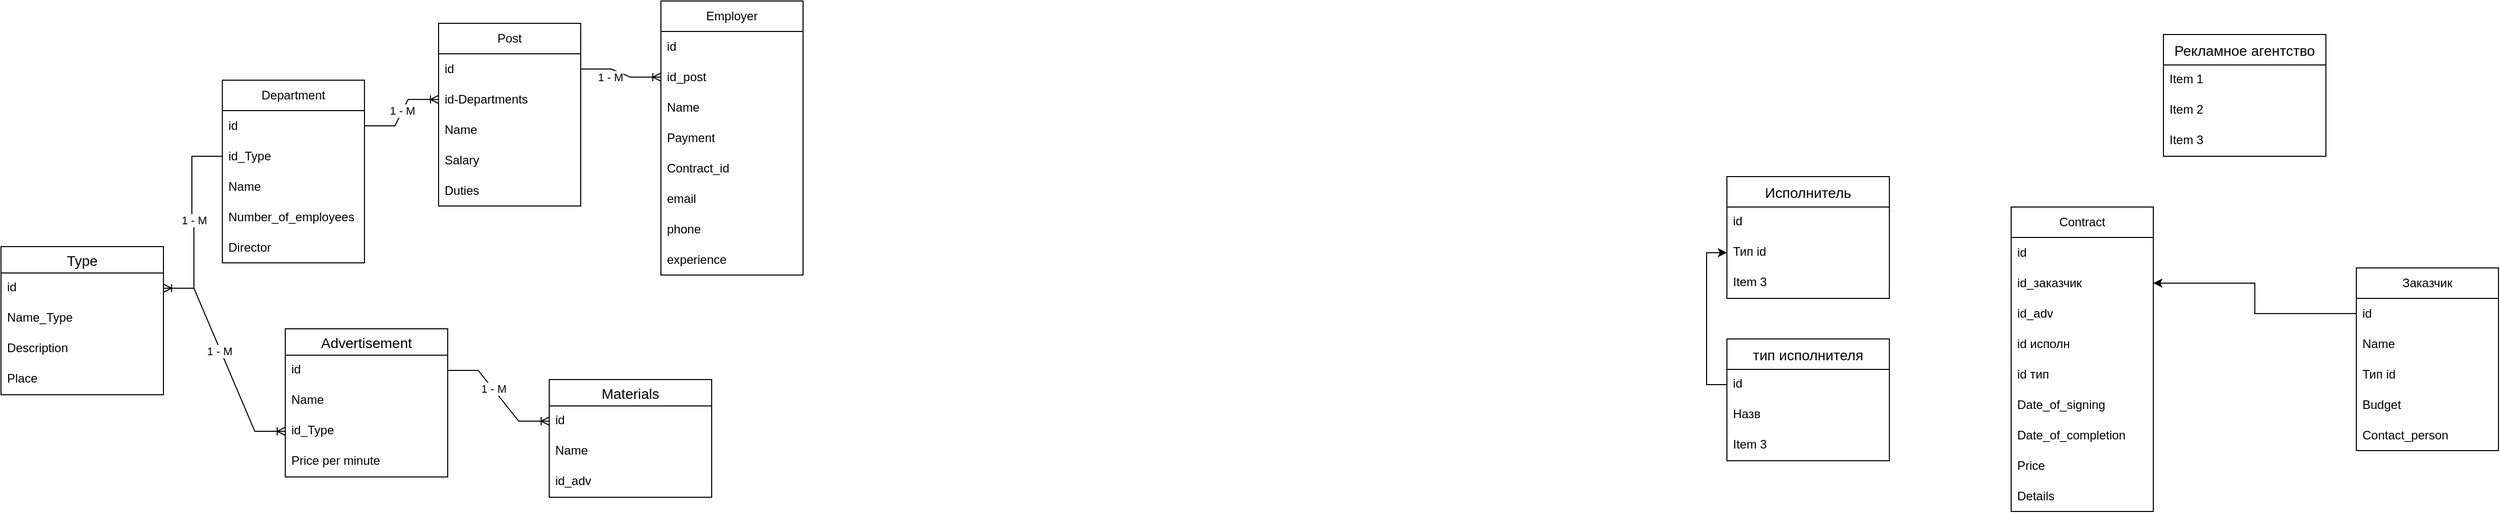 <mxfile version="22.1.7" type="github">
  <diagram name="Страница 1" id="RJepbSxgr9JCMze_nwbU">
    <mxGraphModel dx="2156" dy="929" grid="1" gridSize="10" guides="1" tooltips="1" connect="1" arrows="1" fold="1" page="0" pageScale="1" pageWidth="827" pageHeight="1169" background="none" math="0" shadow="0">
      <root>
        <mxCell id="0" />
        <mxCell id="1" parent="0" />
        <mxCell id="G2dq0zFy6co482DmJKPM-1" value="Post" style="swimlane;fontStyle=0;childLayout=stackLayout;horizontal=1;startSize=30;horizontalStack=0;resizeParent=1;resizeParentMax=0;resizeLast=0;collapsible=1;marginBottom=0;whiteSpace=wrap;html=1;metaEdit=0;rounded=0;swimlaneLine=1;glass=0;shadow=0;noLabel=0;direction=east;fixDash=0;absoluteArcSize=0;" parent="1" vertex="1">
          <mxGeometry x="-589" y="9" width="140" height="180" as="geometry" />
        </mxCell>
        <mxCell id="G2dq0zFy6co482DmJKPM-2" value="id" style="text;strokeColor=none;fillColor=none;align=left;verticalAlign=middle;spacingLeft=4;spacingRight=4;overflow=hidden;points=[[0,0.5],[1,0.5]];portConstraint=eastwest;rotatable=0;whiteSpace=wrap;html=1;" parent="G2dq0zFy6co482DmJKPM-1" vertex="1">
          <mxGeometry y="30" width="140" height="30" as="geometry" />
        </mxCell>
        <mxCell id="G2dq0zFy6co482DmJKPM-7" value="id-Departments" style="text;strokeColor=none;fillColor=none;align=left;verticalAlign=middle;spacingLeft=4;spacingRight=4;overflow=hidden;points=[[0,0.5],[1,0.5]];portConstraint=eastwest;rotatable=0;whiteSpace=wrap;html=1;" parent="G2dq0zFy6co482DmJKPM-1" vertex="1">
          <mxGeometry y="60" width="140" height="30" as="geometry" />
        </mxCell>
        <mxCell id="G2dq0zFy6co482DmJKPM-3" value="Name" style="text;strokeColor=none;fillColor=none;align=left;verticalAlign=middle;spacingLeft=4;spacingRight=4;overflow=hidden;points=[[0,0.5],[1,0.5]];portConstraint=eastwest;rotatable=0;whiteSpace=wrap;html=1;" parent="G2dq0zFy6co482DmJKPM-1" vertex="1">
          <mxGeometry y="90" width="140" height="30" as="geometry" />
        </mxCell>
        <mxCell id="G2dq0zFy6co482DmJKPM-4" value="Salary" style="text;strokeColor=none;fillColor=none;align=left;verticalAlign=middle;spacingLeft=4;spacingRight=4;overflow=hidden;points=[[0,0.5],[1,0.5]];portConstraint=eastwest;rotatable=0;whiteSpace=wrap;html=1;" parent="G2dq0zFy6co482DmJKPM-1" vertex="1">
          <mxGeometry y="120" width="140" height="30" as="geometry" />
        </mxCell>
        <mxCell id="G2dq0zFy6co482DmJKPM-5" value="Duties" style="text;strokeColor=none;fillColor=none;align=left;verticalAlign=middle;spacingLeft=4;spacingRight=4;overflow=hidden;points=[[0,0.5],[1,0.5]];portConstraint=eastwest;rotatable=0;whiteSpace=wrap;html=1;" parent="G2dq0zFy6co482DmJKPM-1" vertex="1">
          <mxGeometry y="150" width="140" height="30" as="geometry" />
        </mxCell>
        <mxCell id="G2dq0zFy6co482DmJKPM-18" value="Department" style="swimlane;fontStyle=0;childLayout=stackLayout;horizontal=1;startSize=30;horizontalStack=0;resizeParent=1;resizeParentMax=0;resizeLast=0;collapsible=1;marginBottom=0;whiteSpace=wrap;html=1;metaEdit=0;rounded=0;swimlaneLine=1;glass=0;shadow=0;noLabel=0;direction=east;fixDash=0;absoluteArcSize=0;" parent="1" vertex="1">
          <mxGeometry x="-802" y="65" width="140" height="180" as="geometry" />
        </mxCell>
        <mxCell id="G2dq0zFy6co482DmJKPM-19" value="id" style="text;strokeColor=none;fillColor=none;align=left;verticalAlign=middle;spacingLeft=4;spacingRight=4;overflow=hidden;points=[[0,0.5],[1,0.5]];portConstraint=eastwest;rotatable=0;whiteSpace=wrap;html=1;" parent="G2dq0zFy6co482DmJKPM-18" vertex="1">
          <mxGeometry y="30" width="140" height="30" as="geometry" />
        </mxCell>
        <mxCell id="-k7Zx-D977QTdwcUHwIx-58" value="id_Type" style="text;strokeColor=none;fillColor=none;align=left;verticalAlign=middle;spacingLeft=4;spacingRight=4;overflow=hidden;points=[[0,0.5],[1,0.5]];portConstraint=eastwest;rotatable=0;whiteSpace=wrap;html=1;" parent="G2dq0zFy6co482DmJKPM-18" vertex="1">
          <mxGeometry y="60" width="140" height="30" as="geometry" />
        </mxCell>
        <mxCell id="G2dq0zFy6co482DmJKPM-20" value="Name" style="text;strokeColor=none;fillColor=none;align=left;verticalAlign=middle;spacingLeft=4;spacingRight=4;overflow=hidden;points=[[0,0.5],[1,0.5]];portConstraint=eastwest;rotatable=0;whiteSpace=wrap;html=1;" parent="G2dq0zFy6co482DmJKPM-18" vertex="1">
          <mxGeometry y="90" width="140" height="30" as="geometry" />
        </mxCell>
        <mxCell id="G2dq0zFy6co482DmJKPM-35" value="Number_of_employees" style="text;strokeColor=none;fillColor=none;align=left;verticalAlign=middle;spacingLeft=4;spacingRight=4;overflow=hidden;points=[[0,0.5],[1,0.5]];portConstraint=eastwest;rotatable=0;whiteSpace=wrap;html=1;" parent="G2dq0zFy6co482DmJKPM-18" vertex="1">
          <mxGeometry y="120" width="140" height="30" as="geometry" />
        </mxCell>
        <mxCell id="G2dq0zFy6co482DmJKPM-25" value="Director" style="text;strokeColor=none;fillColor=none;align=left;verticalAlign=middle;spacingLeft=4;spacingRight=4;overflow=hidden;points=[[0,0.5],[1,0.5]];portConstraint=eastwest;rotatable=0;whiteSpace=wrap;html=1;" parent="G2dq0zFy6co482DmJKPM-18" vertex="1">
          <mxGeometry y="150" width="140" height="30" as="geometry" />
        </mxCell>
        <mxCell id="G2dq0zFy6co482DmJKPM-42" value="Contract" style="swimlane;fontStyle=0;childLayout=stackLayout;horizontal=1;startSize=30;horizontalStack=0;resizeParent=1;resizeParentMax=0;resizeLast=0;collapsible=1;marginBottom=0;whiteSpace=wrap;html=1;" parent="1" vertex="1">
          <mxGeometry x="960" y="190" width="140" height="300" as="geometry" />
        </mxCell>
        <mxCell id="G2dq0zFy6co482DmJKPM-43" value="id" style="text;strokeColor=none;fillColor=none;align=left;verticalAlign=middle;spacingLeft=4;spacingRight=4;overflow=hidden;points=[[0,0.5],[1,0.5]];portConstraint=eastwest;rotatable=0;whiteSpace=wrap;html=1;" parent="G2dq0zFy6co482DmJKPM-42" vertex="1">
          <mxGeometry y="30" width="140" height="30" as="geometry" />
        </mxCell>
        <mxCell id="G2dq0zFy6co482DmJKPM-44" value="id_заказчик" style="text;strokeColor=none;fillColor=none;align=left;verticalAlign=middle;spacingLeft=4;spacingRight=4;overflow=hidden;points=[[0,0.5],[1,0.5]];portConstraint=eastwest;rotatable=0;whiteSpace=wrap;html=1;" parent="G2dq0zFy6co482DmJKPM-42" vertex="1">
          <mxGeometry y="60" width="140" height="30" as="geometry" />
        </mxCell>
        <mxCell id="onbaWOsgui4nxf-Jx1qG-28" value="id_adv" style="text;strokeColor=none;fillColor=none;align=left;verticalAlign=middle;spacingLeft=4;spacingRight=4;overflow=hidden;points=[[0,0.5],[1,0.5]];portConstraint=eastwest;rotatable=0;whiteSpace=wrap;html=1;" parent="G2dq0zFy6co482DmJKPM-42" vertex="1">
          <mxGeometry y="90" width="140" height="30" as="geometry" />
        </mxCell>
        <mxCell id="m3FH3Wrw8_3AE0XsQvWk-19" value="id исполн" style="text;strokeColor=none;fillColor=none;align=left;verticalAlign=middle;spacingLeft=4;spacingRight=4;overflow=hidden;points=[[0,0.5],[1,0.5]];portConstraint=eastwest;rotatable=0;whiteSpace=wrap;html=1;" vertex="1" parent="G2dq0zFy6co482DmJKPM-42">
          <mxGeometry y="120" width="140" height="30" as="geometry" />
        </mxCell>
        <mxCell id="m3FH3Wrw8_3AE0XsQvWk-25" value="id тип" style="text;strokeColor=none;fillColor=none;align=left;verticalAlign=middle;spacingLeft=4;spacingRight=4;overflow=hidden;points=[[0,0.5],[1,0.5]];portConstraint=eastwest;rotatable=0;whiteSpace=wrap;html=1;" vertex="1" parent="G2dq0zFy6co482DmJKPM-42">
          <mxGeometry y="150" width="140" height="30" as="geometry" />
        </mxCell>
        <mxCell id="G2dq0zFy6co482DmJKPM-45" value="Date_of_signing" style="text;strokeColor=none;fillColor=none;align=left;verticalAlign=middle;spacingLeft=4;spacingRight=4;overflow=hidden;points=[[0,0.5],[1,0.5]];portConstraint=eastwest;rotatable=0;whiteSpace=wrap;html=1;" parent="G2dq0zFy6co482DmJKPM-42" vertex="1">
          <mxGeometry y="180" width="140" height="30" as="geometry" />
        </mxCell>
        <mxCell id="-k7Zx-D977QTdwcUHwIx-49" value="Date_of_completion" style="text;strokeColor=none;fillColor=none;align=left;verticalAlign=middle;spacingLeft=4;spacingRight=4;overflow=hidden;points=[[0,0.5],[1,0.5]];portConstraint=eastwest;rotatable=0;whiteSpace=wrap;html=1;" parent="G2dq0zFy6co482DmJKPM-42" vertex="1">
          <mxGeometry y="210" width="140" height="30" as="geometry" />
        </mxCell>
        <mxCell id="G2dq0zFy6co482DmJKPM-46" value="Price" style="text;strokeColor=none;fillColor=none;align=left;verticalAlign=middle;spacingLeft=4;spacingRight=4;overflow=hidden;points=[[0,0.5],[1,0.5]];portConstraint=eastwest;rotatable=0;whiteSpace=wrap;html=1;" parent="G2dq0zFy6co482DmJKPM-42" vertex="1">
          <mxGeometry y="240" width="140" height="30" as="geometry" />
        </mxCell>
        <mxCell id="-k7Zx-D977QTdwcUHwIx-50" value="Details" style="text;strokeColor=none;fillColor=none;align=left;verticalAlign=middle;spacingLeft=4;spacingRight=4;overflow=hidden;points=[[0,0.5],[1,0.5]];portConstraint=eastwest;rotatable=0;whiteSpace=wrap;html=1;" parent="G2dq0zFy6co482DmJKPM-42" vertex="1">
          <mxGeometry y="270" width="140" height="30" as="geometry" />
        </mxCell>
        <mxCell id="-k7Zx-D977QTdwcUHwIx-12" value="Заказчик" style="swimlane;fontStyle=0;childLayout=stackLayout;horizontal=1;startSize=30;horizontalStack=0;resizeParent=1;resizeParentMax=0;resizeLast=0;collapsible=1;marginBottom=0;whiteSpace=wrap;html=1;metaEdit=0;rounded=0;swimlaneLine=1;glass=0;shadow=0;noLabel=0;direction=east;fixDash=0;absoluteArcSize=0;" parent="1" vertex="1">
          <mxGeometry x="1300" y="250" width="140" height="180" as="geometry" />
        </mxCell>
        <mxCell id="-k7Zx-D977QTdwcUHwIx-13" value="id" style="text;strokeColor=none;fillColor=none;align=left;verticalAlign=middle;spacingLeft=4;spacingRight=4;overflow=hidden;points=[[0,0.5],[1,0.5]];portConstraint=eastwest;rotatable=0;whiteSpace=wrap;html=1;" parent="-k7Zx-D977QTdwcUHwIx-12" vertex="1">
          <mxGeometry y="30" width="140" height="30" as="geometry" />
        </mxCell>
        <mxCell id="-k7Zx-D977QTdwcUHwIx-15" value="Name" style="text;strokeColor=none;fillColor=none;align=left;verticalAlign=middle;spacingLeft=4;spacingRight=4;overflow=hidden;points=[[0,0.5],[1,0.5]];portConstraint=eastwest;rotatable=0;whiteSpace=wrap;html=1;" parent="-k7Zx-D977QTdwcUHwIx-12" vertex="1">
          <mxGeometry y="60" width="140" height="30" as="geometry" />
        </mxCell>
        <mxCell id="-k7Zx-D977QTdwcUHwIx-16" value="Тип id" style="text;strokeColor=none;fillColor=none;align=left;verticalAlign=middle;spacingLeft=4;spacingRight=4;overflow=hidden;points=[[0,0.5],[1,0.5]];portConstraint=eastwest;rotatable=0;whiteSpace=wrap;html=1;" parent="-k7Zx-D977QTdwcUHwIx-12" vertex="1">
          <mxGeometry y="90" width="140" height="30" as="geometry" />
        </mxCell>
        <mxCell id="-k7Zx-D977QTdwcUHwIx-17" value="Budget" style="text;strokeColor=none;fillColor=none;align=left;verticalAlign=middle;spacingLeft=4;spacingRight=4;overflow=hidden;points=[[0,0.5],[1,0.5]];portConstraint=eastwest;rotatable=0;whiteSpace=wrap;html=1;" parent="-k7Zx-D977QTdwcUHwIx-12" vertex="1">
          <mxGeometry y="120" width="140" height="30" as="geometry" />
        </mxCell>
        <mxCell id="-k7Zx-D977QTdwcUHwIx-20" value="Contact_person" style="text;strokeColor=none;fillColor=none;align=left;verticalAlign=middle;spacingLeft=4;spacingRight=4;overflow=hidden;points=[[0,0.5],[1,0.5]];portConstraint=eastwest;rotatable=0;whiteSpace=wrap;html=1;" parent="-k7Zx-D977QTdwcUHwIx-12" vertex="1">
          <mxGeometry y="150" width="140" height="30" as="geometry" />
        </mxCell>
        <mxCell id="-k7Zx-D977QTdwcUHwIx-28" value="Employer" style="swimlane;fontStyle=0;childLayout=stackLayout;horizontal=1;startSize=30;horizontalStack=0;resizeParent=1;resizeParentMax=0;resizeLast=0;collapsible=1;marginBottom=0;whiteSpace=wrap;html=1;metaEdit=0;rounded=0;swimlaneLine=1;glass=0;shadow=0;noLabel=0;direction=east;fixDash=0;absoluteArcSize=0;" parent="1" vertex="1">
          <mxGeometry x="-370" y="-13" width="140" height="270" as="geometry">
            <mxRectangle x="-180" y="220" width="90" height="30" as="alternateBounds" />
          </mxGeometry>
        </mxCell>
        <mxCell id="-k7Zx-D977QTdwcUHwIx-29" value="id" style="text;strokeColor=none;fillColor=none;align=left;verticalAlign=middle;spacingLeft=4;spacingRight=4;overflow=hidden;points=[[0,0.5],[1,0.5]];portConstraint=eastwest;rotatable=0;whiteSpace=wrap;html=1;" parent="-k7Zx-D977QTdwcUHwIx-28" vertex="1">
          <mxGeometry y="30" width="140" height="30" as="geometry" />
        </mxCell>
        <mxCell id="-k7Zx-D977QTdwcUHwIx-30" value="id_post" style="text;strokeColor=none;fillColor=none;align=left;verticalAlign=middle;spacingLeft=4;spacingRight=4;overflow=hidden;points=[[0,0.5],[1,0.5]];portConstraint=eastwest;rotatable=0;whiteSpace=wrap;html=1;" parent="-k7Zx-D977QTdwcUHwIx-28" vertex="1">
          <mxGeometry y="60" width="140" height="30" as="geometry" />
        </mxCell>
        <mxCell id="-k7Zx-D977QTdwcUHwIx-31" value="Name" style="text;strokeColor=none;fillColor=none;align=left;verticalAlign=middle;spacingLeft=4;spacingRight=4;overflow=hidden;points=[[0,0.5],[1,0.5]];portConstraint=eastwest;rotatable=0;whiteSpace=wrap;html=1;" parent="-k7Zx-D977QTdwcUHwIx-28" vertex="1">
          <mxGeometry y="90" width="140" height="30" as="geometry" />
        </mxCell>
        <mxCell id="onbaWOsgui4nxf-Jx1qG-4" value="Payment" style="text;strokeColor=none;fillColor=none;align=left;verticalAlign=middle;spacingLeft=4;spacingRight=4;overflow=hidden;points=[[0,0.5],[1,0.5]];portConstraint=eastwest;rotatable=0;whiteSpace=wrap;html=1;" parent="-k7Zx-D977QTdwcUHwIx-28" vertex="1">
          <mxGeometry y="120" width="140" height="30" as="geometry" />
        </mxCell>
        <mxCell id="onbaWOsgui4nxf-Jx1qG-9" value="Contract_id" style="text;strokeColor=none;fillColor=none;align=left;verticalAlign=middle;spacingLeft=4;spacingRight=4;overflow=hidden;points=[[0,0.5],[1,0.5]];portConstraint=eastwest;rotatable=0;whiteSpace=wrap;html=1;" parent="-k7Zx-D977QTdwcUHwIx-28" vertex="1">
          <mxGeometry y="150" width="140" height="30" as="geometry" />
        </mxCell>
        <mxCell id="-k7Zx-D977QTdwcUHwIx-32" value="email" style="text;strokeColor=none;fillColor=none;align=left;verticalAlign=middle;spacingLeft=4;spacingRight=4;overflow=hidden;points=[[0,0.5],[1,0.5]];portConstraint=eastwest;rotatable=0;whiteSpace=wrap;html=1;" parent="-k7Zx-D977QTdwcUHwIx-28" vertex="1">
          <mxGeometry y="180" width="140" height="30" as="geometry" />
        </mxCell>
        <mxCell id="-k7Zx-D977QTdwcUHwIx-33" value="phone" style="text;strokeColor=none;fillColor=none;align=left;verticalAlign=middle;spacingLeft=4;spacingRight=4;overflow=hidden;points=[[0,0.5],[1,0.5]];portConstraint=eastwest;rotatable=0;whiteSpace=wrap;html=1;" parent="-k7Zx-D977QTdwcUHwIx-28" vertex="1">
          <mxGeometry y="210" width="140" height="30" as="geometry" />
        </mxCell>
        <mxCell id="-k7Zx-D977QTdwcUHwIx-34" value="experience" style="text;strokeColor=none;fillColor=none;align=left;verticalAlign=middle;spacingLeft=4;spacingRight=4;overflow=hidden;points=[[0,0.5],[1,0.5]];portConstraint=eastwest;rotatable=0;whiteSpace=wrap;html=1;" parent="-k7Zx-D977QTdwcUHwIx-28" vertex="1">
          <mxGeometry y="240" width="140" height="30" as="geometry" />
        </mxCell>
        <mxCell id="-k7Zx-D977QTdwcUHwIx-63" value="" style="edgeStyle=entityRelationEdgeStyle;fontSize=12;html=1;endArrow=ERoneToMany;rounded=0;exitX=1;exitY=0.5;exitDx=0;exitDy=0;entryX=0;entryY=0.5;entryDx=0;entryDy=0;" parent="1" source="G2dq0zFy6co482DmJKPM-19" target="G2dq0zFy6co482DmJKPM-7" edge="1">
          <mxGeometry width="100" height="100" relative="1" as="geometry">
            <mxPoint x="-225.06" y="536" as="sourcePoint" />
            <mxPoint x="-125.06" y="436" as="targetPoint" />
            <Array as="points">
              <mxPoint x="-651" y="89" />
            </Array>
          </mxGeometry>
        </mxCell>
        <mxCell id="-k7Zx-D977QTdwcUHwIx-75" value="1 - М" style="edgeLabel;html=1;align=center;verticalAlign=middle;resizable=0;points=[];" parent="-k7Zx-D977QTdwcUHwIx-63" vertex="1" connectable="0">
          <mxGeometry x="0.046" y="1" relative="1" as="geometry">
            <mxPoint as="offset" />
          </mxGeometry>
        </mxCell>
        <mxCell id="-k7Zx-D977QTdwcUHwIx-64" value="" style="edgeStyle=entityRelationEdgeStyle;fontSize=12;html=1;endArrow=ERoneToMany;rounded=0;exitX=1;exitY=0.5;exitDx=0;exitDy=0;entryX=0;entryY=0.5;entryDx=0;entryDy=0;" parent="1" source="G2dq0zFy6co482DmJKPM-2" target="-k7Zx-D977QTdwcUHwIx-30" edge="1">
          <mxGeometry width="100" height="100" relative="1" as="geometry">
            <mxPoint x="-393" y="65" as="sourcePoint" />
            <mxPoint x="-323" y="360" as="targetPoint" />
          </mxGeometry>
        </mxCell>
        <mxCell id="-k7Zx-D977QTdwcUHwIx-74" value="1 - М" style="edgeLabel;html=1;align=center;verticalAlign=middle;resizable=0;points=[];" parent="-k7Zx-D977QTdwcUHwIx-64" vertex="1" connectable="0">
          <mxGeometry x="0.409" y="-1" relative="1" as="geometry">
            <mxPoint x="-27" y="-1" as="offset" />
          </mxGeometry>
        </mxCell>
        <mxCell id="onbaWOsgui4nxf-Jx1qG-6" value="" style="edgeStyle=entityRelationEdgeStyle;fontSize=12;html=1;endArrow=ERoneToMany;rounded=0;exitX=0;exitY=0.5;exitDx=0;exitDy=0;entryX=1;entryY=0.5;entryDx=0;entryDy=0;" parent="1" source="-k7Zx-D977QTdwcUHwIx-58" target="onbaWOsgui4nxf-Jx1qG-26" edge="1">
          <mxGeometry width="100" height="100" relative="1" as="geometry">
            <mxPoint x="-173" y="464" as="sourcePoint" />
            <mxPoint x="-907" y="314" as="targetPoint" />
            <Array as="points">
              <mxPoint x="-856" y="144" />
              <mxPoint x="-875" y="155" />
            </Array>
          </mxGeometry>
        </mxCell>
        <mxCell id="onbaWOsgui4nxf-Jx1qG-8" value="1 - М" style="edgeLabel;html=1;align=center;verticalAlign=middle;resizable=0;points=[];" parent="onbaWOsgui4nxf-Jx1qG-6" vertex="1" connectable="0">
          <mxGeometry x="-0.038" y="2" relative="1" as="geometry">
            <mxPoint as="offset" />
          </mxGeometry>
        </mxCell>
        <mxCell id="onbaWOsgui4nxf-Jx1qG-13" value="Type" style="swimlane;fontStyle=0;childLayout=stackLayout;horizontal=1;startSize=26;horizontalStack=0;resizeParent=1;resizeParentMax=0;resizeLast=0;collapsible=1;marginBottom=0;align=center;fontSize=14;" parent="1" vertex="1">
          <mxGeometry x="-1020" y="229" width="160" height="146" as="geometry" />
        </mxCell>
        <mxCell id="onbaWOsgui4nxf-Jx1qG-26" value="id" style="text;strokeColor=none;fillColor=none;spacingLeft=4;spacingRight=4;overflow=hidden;rotatable=0;points=[[0,0.5],[1,0.5]];portConstraint=eastwest;fontSize=12;whiteSpace=wrap;html=1;" parent="onbaWOsgui4nxf-Jx1qG-13" vertex="1">
          <mxGeometry y="26" width="160" height="30" as="geometry" />
        </mxCell>
        <mxCell id="onbaWOsgui4nxf-Jx1qG-27" value="Name_Type" style="text;strokeColor=none;fillColor=none;spacingLeft=4;spacingRight=4;overflow=hidden;rotatable=0;points=[[0,0.5],[1,0.5]];portConstraint=eastwest;fontSize=12;whiteSpace=wrap;html=1;" parent="onbaWOsgui4nxf-Jx1qG-13" vertex="1">
          <mxGeometry y="56" width="160" height="30" as="geometry" />
        </mxCell>
        <mxCell id="nOb7-5xYa6z6IrBB-SR6-3" value="Description" style="text;strokeColor=none;fillColor=none;spacingLeft=4;spacingRight=4;overflow=hidden;rotatable=0;points=[[0,0.5],[1,0.5]];portConstraint=eastwest;fontSize=12;whiteSpace=wrap;html=1;" parent="onbaWOsgui4nxf-Jx1qG-13" vertex="1">
          <mxGeometry y="86" width="160" height="30" as="geometry" />
        </mxCell>
        <mxCell id="nOb7-5xYa6z6IrBB-SR6-2" value="Place" style="text;strokeColor=none;fillColor=none;spacingLeft=4;spacingRight=4;overflow=hidden;rotatable=0;points=[[0,0.5],[1,0.5]];portConstraint=eastwest;fontSize=12;whiteSpace=wrap;html=1;" parent="onbaWOsgui4nxf-Jx1qG-13" vertex="1">
          <mxGeometry y="116" width="160" height="30" as="geometry" />
        </mxCell>
        <mxCell id="onbaWOsgui4nxf-Jx1qG-21" value="Advertisement" style="swimlane;fontStyle=0;childLayout=stackLayout;horizontal=1;startSize=26;horizontalStack=0;resizeParent=1;resizeParentMax=0;resizeLast=0;collapsible=1;marginBottom=0;align=center;fontSize=14;" parent="1" vertex="1">
          <mxGeometry x="-740" y="310" width="160" height="146" as="geometry" />
        </mxCell>
        <mxCell id="onbaWOsgui4nxf-Jx1qG-23" value="id" style="text;strokeColor=none;fillColor=none;spacingLeft=4;spacingRight=4;overflow=hidden;rotatable=0;points=[[0,0.5],[1,0.5]];portConstraint=eastwest;fontSize=12;whiteSpace=wrap;html=1;" parent="onbaWOsgui4nxf-Jx1qG-21" vertex="1">
          <mxGeometry y="26" width="160" height="30" as="geometry" />
        </mxCell>
        <mxCell id="onbaWOsgui4nxf-Jx1qG-35" value="Name" style="text;strokeColor=none;fillColor=none;spacingLeft=4;spacingRight=4;overflow=hidden;rotatable=0;points=[[0,0.5],[1,0.5]];portConstraint=eastwest;fontSize=12;whiteSpace=wrap;html=1;" parent="onbaWOsgui4nxf-Jx1qG-21" vertex="1">
          <mxGeometry y="56" width="160" height="30" as="geometry" />
        </mxCell>
        <mxCell id="onbaWOsgui4nxf-Jx1qG-22" value="id_Type" style="text;strokeColor=none;fillColor=none;spacingLeft=4;spacingRight=4;overflow=hidden;rotatable=0;points=[[0,0.5],[1,0.5]];portConstraint=eastwest;fontSize=12;whiteSpace=wrap;html=1;" parent="onbaWOsgui4nxf-Jx1qG-21" vertex="1">
          <mxGeometry y="86" width="160" height="30" as="geometry" />
        </mxCell>
        <mxCell id="onbaWOsgui4nxf-Jx1qG-42" value="Price per minute" style="text;strokeColor=none;fillColor=none;spacingLeft=4;spacingRight=4;overflow=hidden;rotatable=0;points=[[0,0.5],[1,0.5]];portConstraint=eastwest;fontSize=12;whiteSpace=wrap;html=1;" parent="onbaWOsgui4nxf-Jx1qG-21" vertex="1">
          <mxGeometry y="116" width="160" height="30" as="geometry" />
        </mxCell>
        <mxCell id="onbaWOsgui4nxf-Jx1qG-40" value="" style="edgeStyle=entityRelationEdgeStyle;fontSize=12;html=1;endArrow=ERoneToMany;rounded=0;exitX=1;exitY=0.5;exitDx=0;exitDy=0;entryX=0;entryY=0.5;entryDx=0;entryDy=0;" parent="1" source="onbaWOsgui4nxf-Jx1qG-26" target="onbaWOsgui4nxf-Jx1qG-22" edge="1">
          <mxGeometry width="100" height="100" relative="1" as="geometry">
            <mxPoint x="-860" y="300" as="sourcePoint" />
            <mxPoint x="-788" y="340" as="targetPoint" />
            <Array as="points">
              <mxPoint x="-799" y="423" />
              <mxPoint x="-860" y="330" />
              <mxPoint x="-778" y="304" />
              <mxPoint x="-818" y="434" />
              <mxPoint x="-487" y="334" />
            </Array>
          </mxGeometry>
        </mxCell>
        <mxCell id="onbaWOsgui4nxf-Jx1qG-41" value="1 - М" style="edgeLabel;html=1;align=center;verticalAlign=middle;resizable=0;points=[];" parent="onbaWOsgui4nxf-Jx1qG-40" vertex="1" connectable="0">
          <mxGeometry x="-0.038" y="2" relative="1" as="geometry">
            <mxPoint x="-5" y="-4" as="offset" />
          </mxGeometry>
        </mxCell>
        <mxCell id="nOb7-5xYa6z6IrBB-SR6-33" value="" style="edgeStyle=entityRelationEdgeStyle;fontSize=12;html=1;endArrow=ERoneToMany;rounded=0;exitX=1;exitY=0.5;exitDx=0;exitDy=0;entryX=0;entryY=0.5;entryDx=0;entryDy=0;" parent="1" source="onbaWOsgui4nxf-Jx1qG-23" target="nOb7-5xYa6z6IrBB-SR6-36" edge="1">
          <mxGeometry width="100" height="100" relative="1" as="geometry">
            <mxPoint x="-540" y="390" as="sourcePoint" />
            <mxPoint x="-480" y="420" as="targetPoint" />
            <Array as="points">
              <mxPoint x="-479" y="543" />
              <mxPoint x="-100" y="540" />
              <mxPoint x="-540" y="450" />
              <mxPoint x="-458" y="424" />
              <mxPoint x="-498" y="554" />
              <mxPoint x="-167" y="454" />
            </Array>
          </mxGeometry>
        </mxCell>
        <mxCell id="nOb7-5xYa6z6IrBB-SR6-34" value="1 - М" style="edgeLabel;html=1;align=center;verticalAlign=middle;resizable=0;points=[];" parent="nOb7-5xYa6z6IrBB-SR6-33" vertex="1" connectable="0">
          <mxGeometry x="-0.038" y="2" relative="1" as="geometry">
            <mxPoint x="-5" y="-4" as="offset" />
          </mxGeometry>
        </mxCell>
        <mxCell id="nOb7-5xYa6z6IrBB-SR6-35" value="Materials" style="swimlane;fontStyle=0;childLayout=stackLayout;horizontal=1;startSize=26;horizontalStack=0;resizeParent=1;resizeParentMax=0;resizeLast=0;collapsible=1;marginBottom=0;align=center;fontSize=14;" parent="1" vertex="1">
          <mxGeometry x="-480" y="360" width="160" height="116" as="geometry" />
        </mxCell>
        <mxCell id="nOb7-5xYa6z6IrBB-SR6-36" value="id" style="text;strokeColor=none;fillColor=none;spacingLeft=4;spacingRight=4;overflow=hidden;rotatable=0;points=[[0,0.5],[1,0.5]];portConstraint=eastwest;fontSize=12;whiteSpace=wrap;html=1;" parent="nOb7-5xYa6z6IrBB-SR6-35" vertex="1">
          <mxGeometry y="26" width="160" height="30" as="geometry" />
        </mxCell>
        <mxCell id="nOb7-5xYa6z6IrBB-SR6-37" value="Name" style="text;strokeColor=none;fillColor=none;spacingLeft=4;spacingRight=4;overflow=hidden;rotatable=0;points=[[0,0.5],[1,0.5]];portConstraint=eastwest;fontSize=12;whiteSpace=wrap;html=1;" parent="nOb7-5xYa6z6IrBB-SR6-35" vertex="1">
          <mxGeometry y="56" width="160" height="30" as="geometry" />
        </mxCell>
        <mxCell id="nOb7-5xYa6z6IrBB-SR6-38" value="id_adv" style="text;strokeColor=none;fillColor=none;spacingLeft=4;spacingRight=4;overflow=hidden;rotatable=0;points=[[0,0.5],[1,0.5]];portConstraint=eastwest;fontSize=12;whiteSpace=wrap;html=1;" parent="nOb7-5xYa6z6IrBB-SR6-35" vertex="1">
          <mxGeometry y="86" width="160" height="30" as="geometry" />
        </mxCell>
        <mxCell id="nOb7-5xYa6z6IrBB-SR6-39" value="Исполнитель" style="swimlane;fontStyle=0;childLayout=stackLayout;horizontal=1;startSize=30;horizontalStack=0;resizeParent=1;resizeParentMax=0;resizeLast=0;collapsible=1;marginBottom=0;align=center;fontSize=14;" parent="1" vertex="1">
          <mxGeometry x="680" y="160" width="160" height="120" as="geometry" />
        </mxCell>
        <mxCell id="nOb7-5xYa6z6IrBB-SR6-40" value="id" style="text;strokeColor=none;fillColor=none;spacingLeft=4;spacingRight=4;overflow=hidden;rotatable=0;points=[[0,0.5],[1,0.5]];portConstraint=eastwest;fontSize=12;whiteSpace=wrap;html=1;" parent="nOb7-5xYa6z6IrBB-SR6-39" vertex="1">
          <mxGeometry y="30" width="160" height="30" as="geometry" />
        </mxCell>
        <mxCell id="nOb7-5xYa6z6IrBB-SR6-41" value="Тип id" style="text;strokeColor=none;fillColor=none;spacingLeft=4;spacingRight=4;overflow=hidden;rotatable=0;points=[[0,0.5],[1,0.5]];portConstraint=eastwest;fontSize=12;whiteSpace=wrap;html=1;" parent="nOb7-5xYa6z6IrBB-SR6-39" vertex="1">
          <mxGeometry y="60" width="160" height="30" as="geometry" />
        </mxCell>
        <mxCell id="nOb7-5xYa6z6IrBB-SR6-42" value="Item 3" style="text;strokeColor=none;fillColor=none;spacingLeft=4;spacingRight=4;overflow=hidden;rotatable=0;points=[[0,0.5],[1,0.5]];portConstraint=eastwest;fontSize=12;whiteSpace=wrap;html=1;" parent="nOb7-5xYa6z6IrBB-SR6-39" vertex="1">
          <mxGeometry y="90" width="160" height="30" as="geometry" />
        </mxCell>
        <mxCell id="m3FH3Wrw8_3AE0XsQvWk-14" value="Рекламное агентство" style="swimlane;fontStyle=0;childLayout=stackLayout;horizontal=1;startSize=30;horizontalStack=0;resizeParent=1;resizeParentMax=0;resizeLast=0;collapsible=1;marginBottom=0;align=center;fontSize=14;" vertex="1" parent="1">
          <mxGeometry x="1110" y="20" width="160" height="120" as="geometry" />
        </mxCell>
        <mxCell id="m3FH3Wrw8_3AE0XsQvWk-15" value="Item 1" style="text;strokeColor=none;fillColor=none;spacingLeft=4;spacingRight=4;overflow=hidden;rotatable=0;points=[[0,0.5],[1,0.5]];portConstraint=eastwest;fontSize=12;whiteSpace=wrap;html=1;" vertex="1" parent="m3FH3Wrw8_3AE0XsQvWk-14">
          <mxGeometry y="30" width="160" height="30" as="geometry" />
        </mxCell>
        <mxCell id="m3FH3Wrw8_3AE0XsQvWk-16" value="Item 2" style="text;strokeColor=none;fillColor=none;spacingLeft=4;spacingRight=4;overflow=hidden;rotatable=0;points=[[0,0.5],[1,0.5]];portConstraint=eastwest;fontSize=12;whiteSpace=wrap;html=1;" vertex="1" parent="m3FH3Wrw8_3AE0XsQvWk-14">
          <mxGeometry y="60" width="160" height="30" as="geometry" />
        </mxCell>
        <mxCell id="m3FH3Wrw8_3AE0XsQvWk-17" value="Item 3" style="text;strokeColor=none;fillColor=none;spacingLeft=4;spacingRight=4;overflow=hidden;rotatable=0;points=[[0,0.5],[1,0.5]];portConstraint=eastwest;fontSize=12;whiteSpace=wrap;html=1;" vertex="1" parent="m3FH3Wrw8_3AE0XsQvWk-14">
          <mxGeometry y="90" width="160" height="30" as="geometry" />
        </mxCell>
        <mxCell id="m3FH3Wrw8_3AE0XsQvWk-18" style="edgeStyle=orthogonalEdgeStyle;rounded=0;orthogonalLoop=1;jettySize=auto;html=1;exitX=0;exitY=0.5;exitDx=0;exitDy=0;entryX=1;entryY=0.5;entryDx=0;entryDy=0;" edge="1" parent="1" source="-k7Zx-D977QTdwcUHwIx-13" target="G2dq0zFy6co482DmJKPM-44">
          <mxGeometry relative="1" as="geometry" />
        </mxCell>
        <mxCell id="m3FH3Wrw8_3AE0XsQvWk-20" value="тип исполнителя" style="swimlane;fontStyle=0;childLayout=stackLayout;horizontal=1;startSize=30;horizontalStack=0;resizeParent=1;resizeParentMax=0;resizeLast=0;collapsible=1;marginBottom=0;align=center;fontSize=14;" vertex="1" parent="1">
          <mxGeometry x="680" y="320" width="160" height="120" as="geometry" />
        </mxCell>
        <mxCell id="m3FH3Wrw8_3AE0XsQvWk-21" value="id" style="text;strokeColor=none;fillColor=none;spacingLeft=4;spacingRight=4;overflow=hidden;rotatable=0;points=[[0,0.5],[1,0.5]];portConstraint=eastwest;fontSize=12;whiteSpace=wrap;html=1;" vertex="1" parent="m3FH3Wrw8_3AE0XsQvWk-20">
          <mxGeometry y="30" width="160" height="30" as="geometry" />
        </mxCell>
        <mxCell id="m3FH3Wrw8_3AE0XsQvWk-22" value="Назв" style="text;strokeColor=none;fillColor=none;spacingLeft=4;spacingRight=4;overflow=hidden;rotatable=0;points=[[0,0.5],[1,0.5]];portConstraint=eastwest;fontSize=12;whiteSpace=wrap;html=1;" vertex="1" parent="m3FH3Wrw8_3AE0XsQvWk-20">
          <mxGeometry y="60" width="160" height="30" as="geometry" />
        </mxCell>
        <mxCell id="m3FH3Wrw8_3AE0XsQvWk-23" value="Item 3" style="text;strokeColor=none;fillColor=none;spacingLeft=4;spacingRight=4;overflow=hidden;rotatable=0;points=[[0,0.5],[1,0.5]];portConstraint=eastwest;fontSize=12;whiteSpace=wrap;html=1;" vertex="1" parent="m3FH3Wrw8_3AE0XsQvWk-20">
          <mxGeometry y="90" width="160" height="30" as="geometry" />
        </mxCell>
        <mxCell id="m3FH3Wrw8_3AE0XsQvWk-26" style="edgeStyle=orthogonalEdgeStyle;rounded=0;orthogonalLoop=1;jettySize=auto;html=1;exitX=0;exitY=0.5;exitDx=0;exitDy=0;entryX=0;entryY=0.5;entryDx=0;entryDy=0;" edge="1" parent="1" source="m3FH3Wrw8_3AE0XsQvWk-21" target="nOb7-5xYa6z6IrBB-SR6-41">
          <mxGeometry relative="1" as="geometry" />
        </mxCell>
      </root>
    </mxGraphModel>
  </diagram>
</mxfile>
